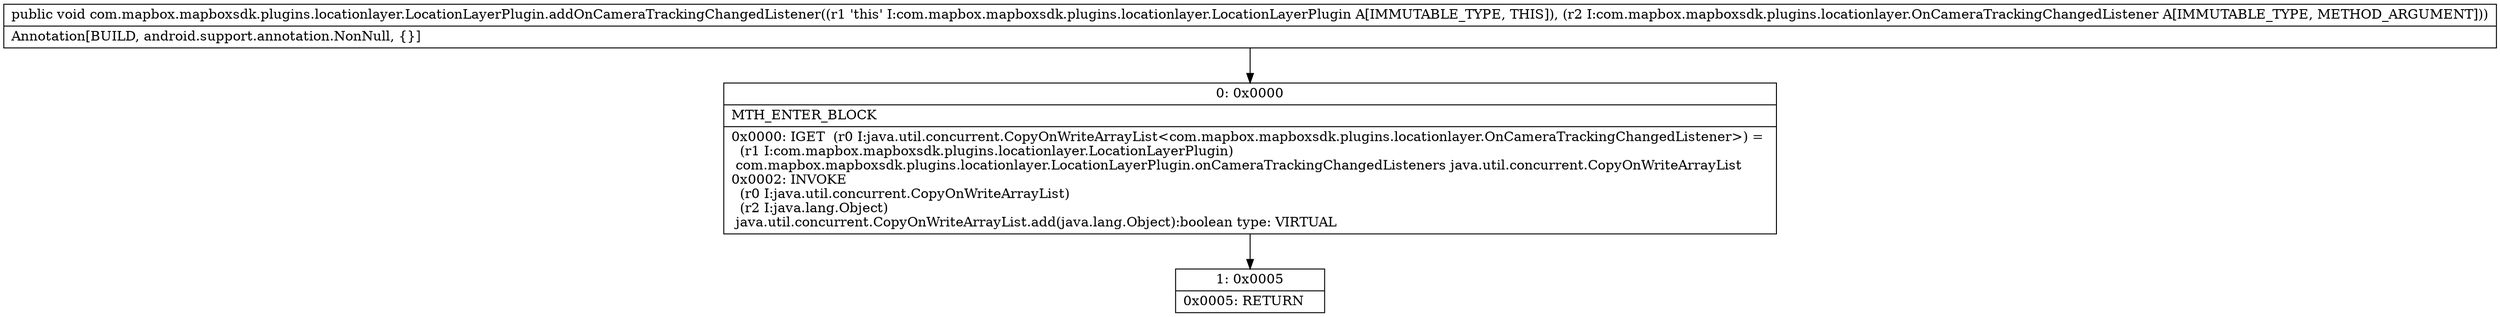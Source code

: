 digraph "CFG forcom.mapbox.mapboxsdk.plugins.locationlayer.LocationLayerPlugin.addOnCameraTrackingChangedListener(Lcom\/mapbox\/mapboxsdk\/plugins\/locationlayer\/OnCameraTrackingChangedListener;)V" {
Node_0 [shape=record,label="{0\:\ 0x0000|MTH_ENTER_BLOCK\l|0x0000: IGET  (r0 I:java.util.concurrent.CopyOnWriteArrayList\<com.mapbox.mapboxsdk.plugins.locationlayer.OnCameraTrackingChangedListener\>) = \l  (r1 I:com.mapbox.mapboxsdk.plugins.locationlayer.LocationLayerPlugin)\l com.mapbox.mapboxsdk.plugins.locationlayer.LocationLayerPlugin.onCameraTrackingChangedListeners java.util.concurrent.CopyOnWriteArrayList \l0x0002: INVOKE  \l  (r0 I:java.util.concurrent.CopyOnWriteArrayList)\l  (r2 I:java.lang.Object)\l java.util.concurrent.CopyOnWriteArrayList.add(java.lang.Object):boolean type: VIRTUAL \l}"];
Node_1 [shape=record,label="{1\:\ 0x0005|0x0005: RETURN   \l}"];
MethodNode[shape=record,label="{public void com.mapbox.mapboxsdk.plugins.locationlayer.LocationLayerPlugin.addOnCameraTrackingChangedListener((r1 'this' I:com.mapbox.mapboxsdk.plugins.locationlayer.LocationLayerPlugin A[IMMUTABLE_TYPE, THIS]), (r2 I:com.mapbox.mapboxsdk.plugins.locationlayer.OnCameraTrackingChangedListener A[IMMUTABLE_TYPE, METHOD_ARGUMENT]))  | Annotation[BUILD, android.support.annotation.NonNull, \{\}]\l}"];
MethodNode -> Node_0;
Node_0 -> Node_1;
}

